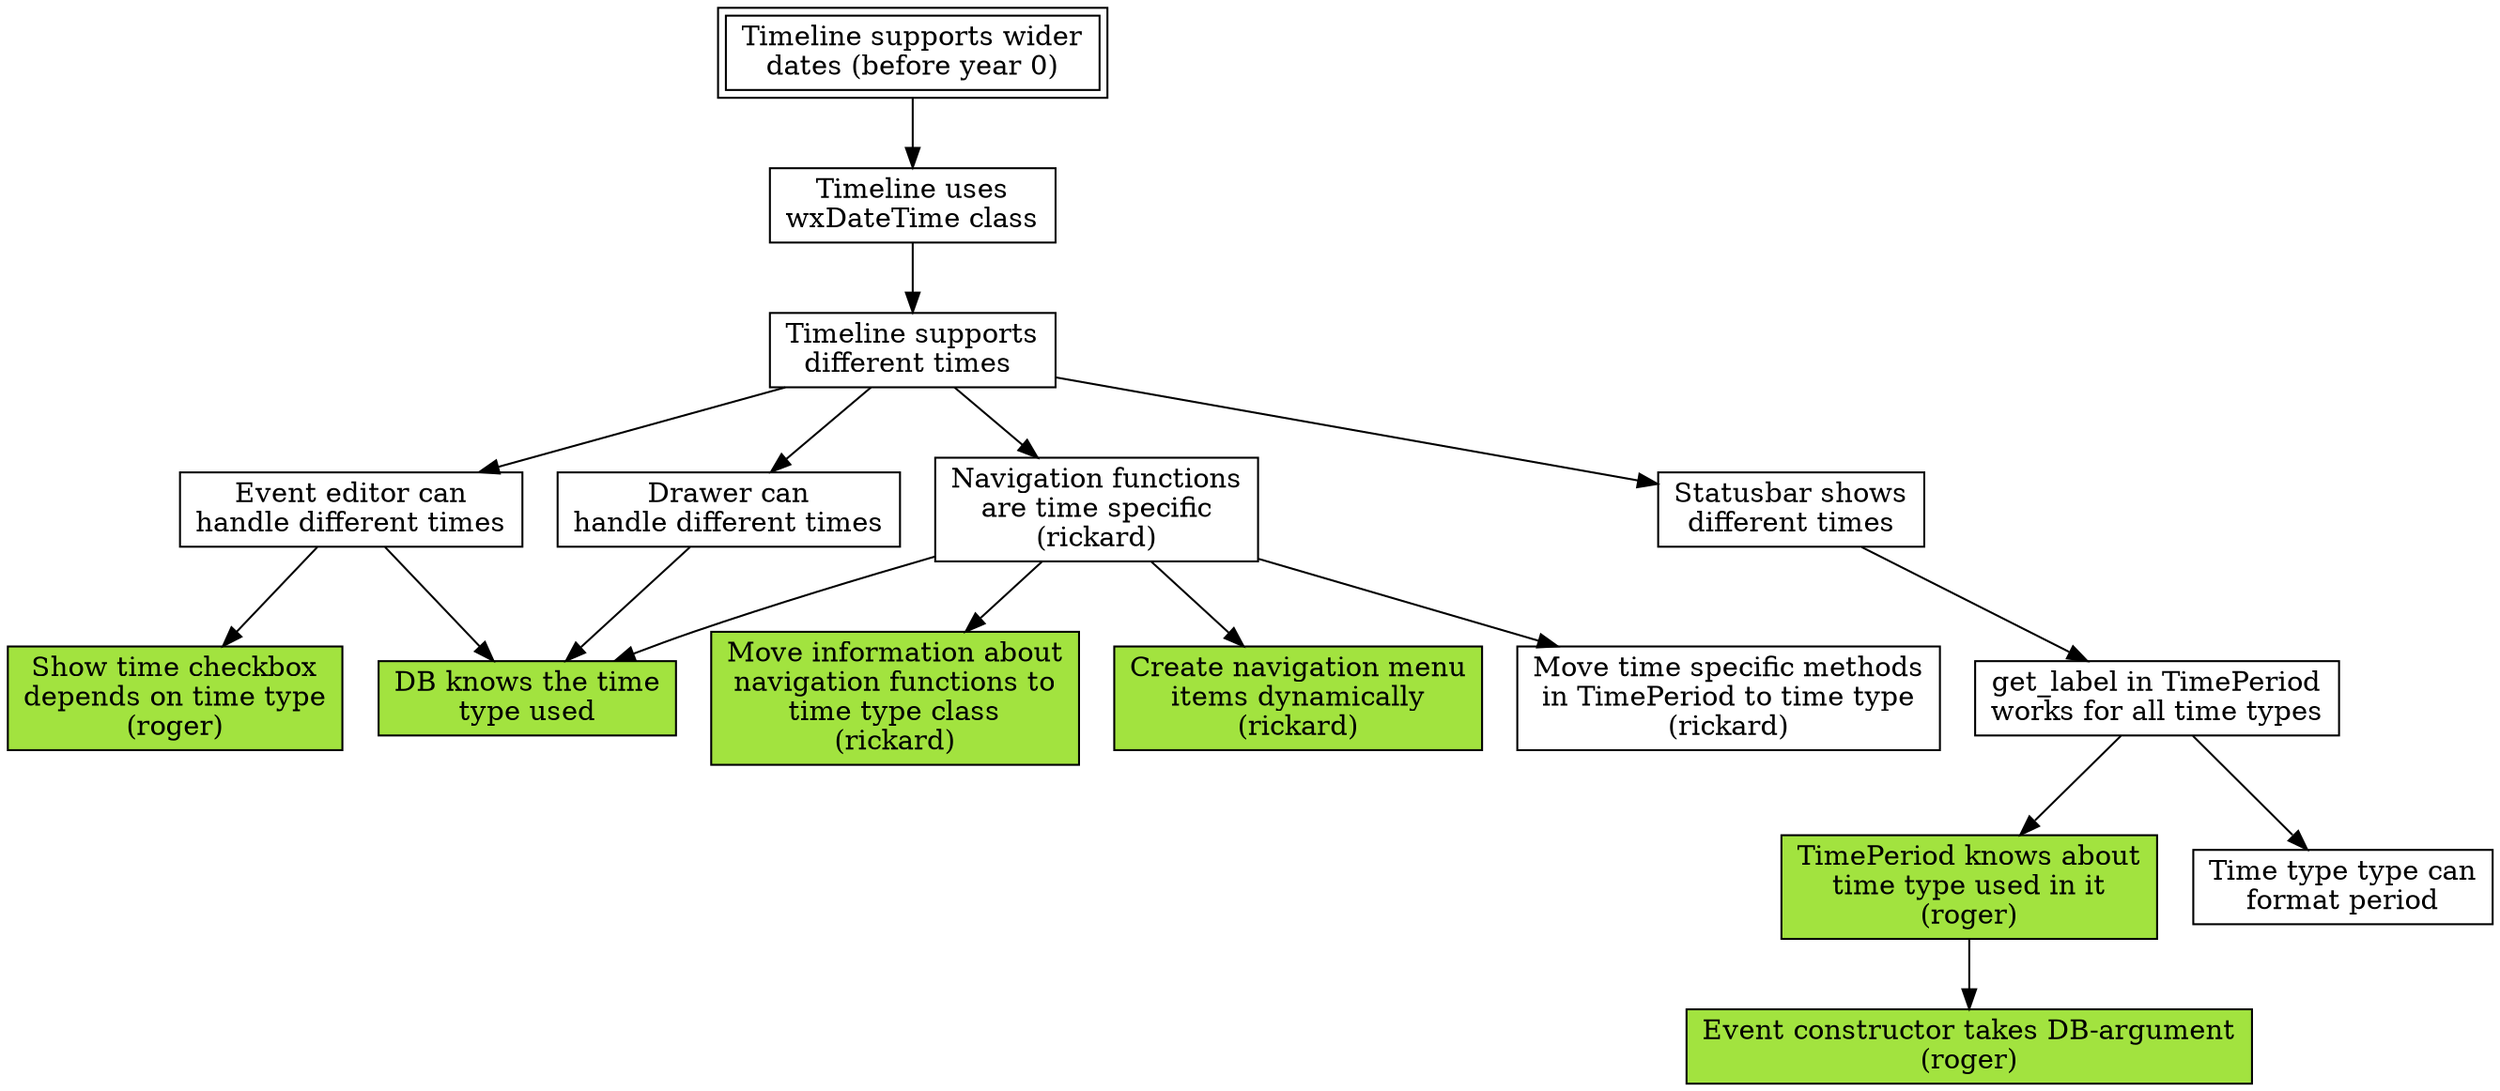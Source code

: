 digraph mikado
{
    node [shape=box];

    wider_dates [label="Timeline supports wider\ndates (before year 0)"];
    wider_dates [peripheries=2];
        wider_dates -> switch_to_wx_time;

    switch_to_wx_time [label="Timeline uses\nwxDateTime class"];
        switch_to_wx_time -> different_time;

    different_time [label="Timeline supports\ndifferent times "];
        different_time -> event_editor;
        different_time -> drawer;
        different_time -> navigation;
        different_time -> status_bar;

    event_editor [label="Event editor can\nhandle different times"];
        event_editor -> show_time;
        event_editor -> db_has_type_info;

    drawer [label="Drawer can\nhandle different times"];
        drawer -> db_has_type_info;

    navigation [label="Navigation functions\nare time specific\n(rickard)"];
        navigation -> db_has_type_info;
        navigation -> move_nav_to_time_type;
        navigation -> create_menu_items_dynamically;
        navigation -> time_period;

    status_bar [label="Statusbar shows\ndifferent times"];
        status_bar -> get_label;
        get_label -> time_period_knows_type;

    get_label [label="get_label in TimePeriod\nworks for all time types"];
        get_label -> type_format;

    time_period_knows_type [label="TimePeriod knows about\ntime type used in it\n(roger)"];
    time_period_knows_type [style=filled,fillcolor="#A2E33F"];
	time_period_knows_type -> event_constructor;

    // Leaves

    show_time [label="Show time checkbox\ndepends on time type\n(roger)"];
    show_time [style=filled,fillcolor="#A2E33F"];

    db_has_type_info [label="DB knows the time\ntype used"];
    db_has_type_info [style=filled,fillcolor="#A2E33F"];

    move_nav_to_time_type [label="Move information about\nnavigation functions to\ntime type class\n(rickard)"];
    move_nav_to_time_type [style=filled,fillcolor="#A2E33F"];

    create_menu_items_dynamically [label="Create navigation menu\nitems dynamically\n(rickard)"];
    create_menu_items_dynamically [style=filled,fillcolor="#A2E33F"];

    time_period [label="Move time specific methods\nin TimePeriod to time type\n(rickard)"];

    type_format [label="Time type type can\nformat period"];
    
    event_constructor [label="Event constructor takes DB-argument\n(roger)"];
    event_constructor [style=filled,fillcolor="#A2E33F"];
}
